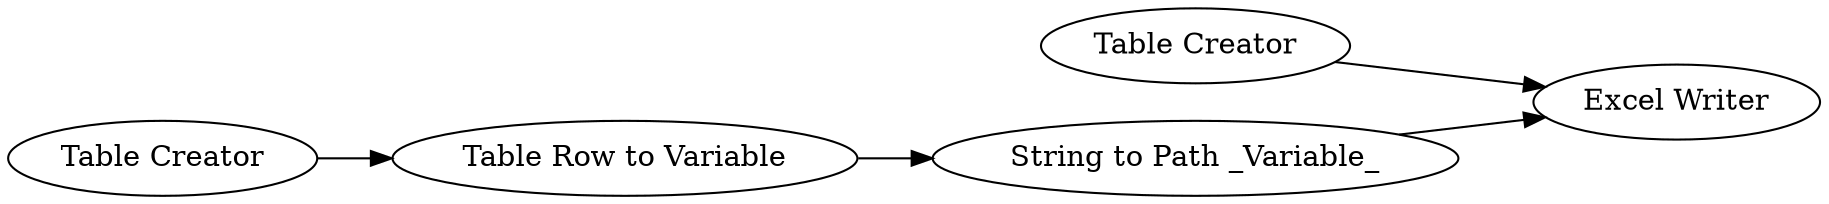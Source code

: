 digraph {
	"-8349091085236851069_5" [label="Excel Writer"]
	"-8349091085236851069_11" [label="Table Creator"]
	"-8349091085236851069_9" [label="Table Row to Variable"]
	"-8349091085236851069_8" [label="String to Path _Variable_"]
	"-8349091085236851069_12" [label="Table Creator"]
	"-8349091085236851069_12" -> "-8349091085236851069_9"
	"-8349091085236851069_11" -> "-8349091085236851069_5"
	"-8349091085236851069_9" -> "-8349091085236851069_8"
	"-8349091085236851069_8" -> "-8349091085236851069_5"
	rankdir=LR
}
